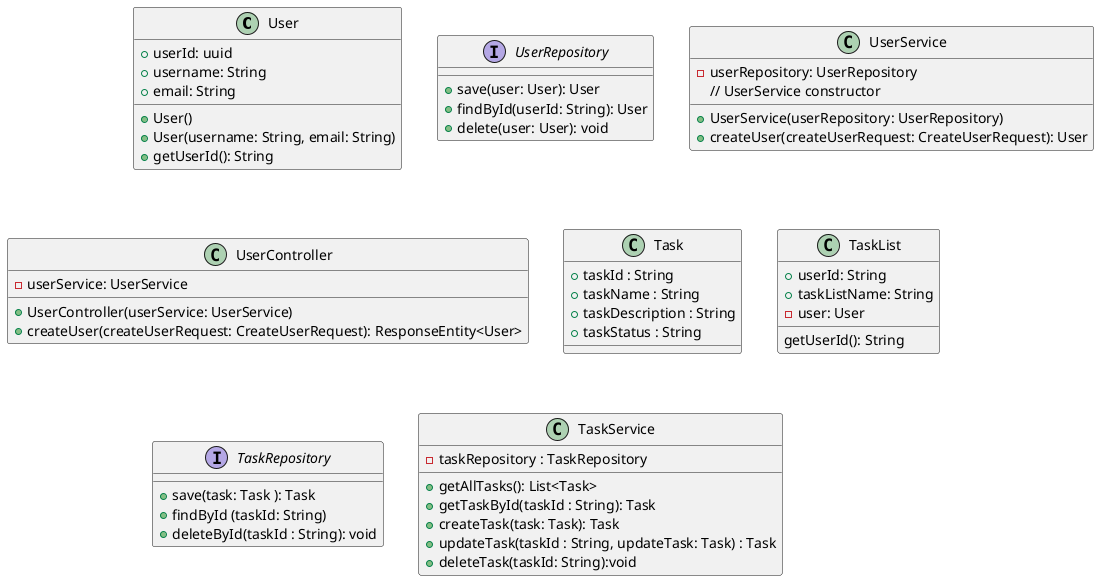 @startuml

class User {
+userId: uuid
+username: String
+email: String
+User()
+User(username: String, email: String)
+getUserId(): String
}

interface UserRepository {
+save(user: User): User
+findById(userId: String): User
+delete(user: User): void
}
class UserService {
-userRepository: UserRepository
// UserService constructor
+UserService(userRepository: UserRepository)
+createUser(createUserRequest: CreateUserRequest): User
}

class UserController {
-userService: UserService
+UserController(userService: UserService)
+createUser(createUserRequest: CreateUserRequest): ResponseEntity<User>
}

class Task {
+taskId : String
+taskName : String
+taskDescription : String
+taskStatus : String
}

class TaskList {
+userId: String
+taskListName: String
-user: User
getUserId(): String
}

interface TaskRepository {
+save(task: Task ): Task
+findById (taskId: String)
+deleteById(taskId : String): void
}

class TaskService {
-taskRepository : TaskRepository
+getAllTasks(): List<Task>
+getTaskById(taskId : String): Task
+createTask(task: Task): Task
+updateTask(taskId : String, updateTask: Task) : Task
+deleteTask(taskId: String):void
}
@enduml

}
